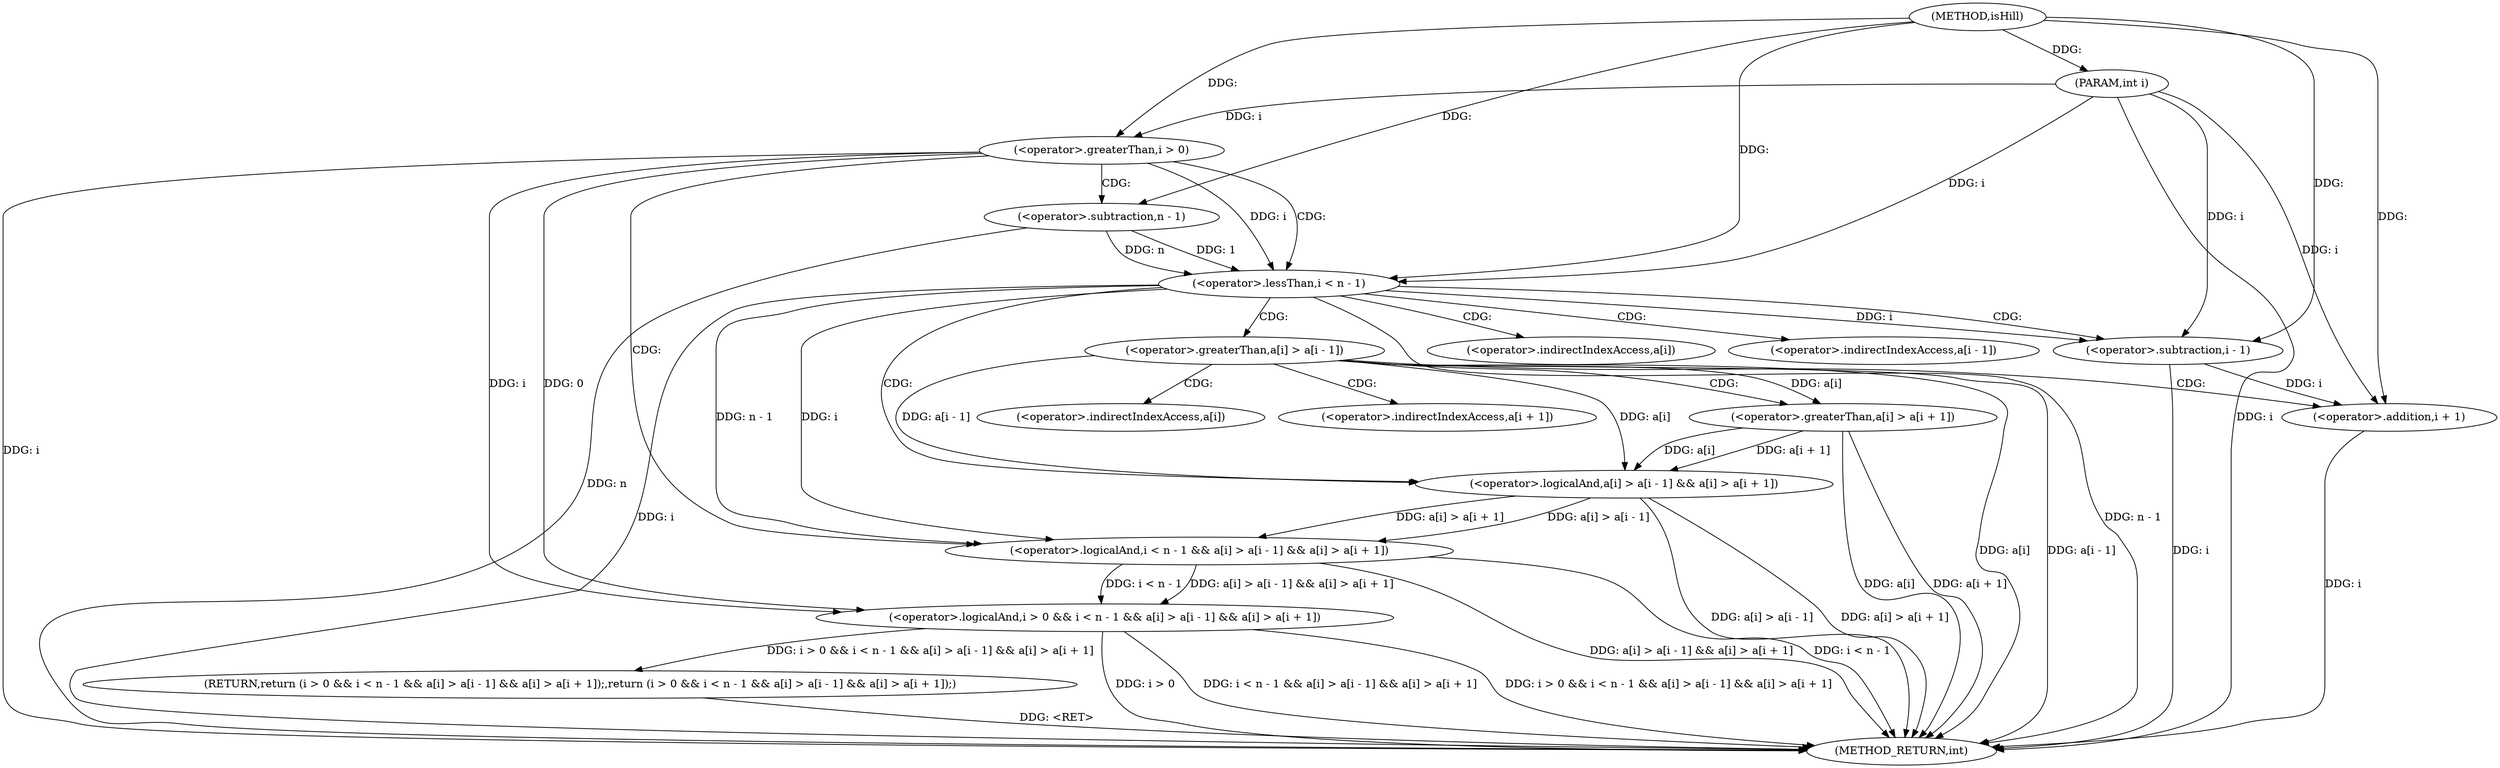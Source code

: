digraph "isHill" {  
"1000135" [label = "(METHOD,isHill)" ]
"1000168" [label = "(METHOD_RETURN,int)" ]
"1000136" [label = "(PARAM,int i)" ]
"1000138" [label = "(RETURN,return (i > 0 && i < n - 1 && a[i] > a[i - 1] && a[i] > a[i + 1]);,return (i > 0 && i < n - 1 && a[i] > a[i - 1] && a[i] > a[i + 1]);)" ]
"1000139" [label = "(<operator>.logicalAnd,i > 0 && i < n - 1 && a[i] > a[i - 1] && a[i] > a[i + 1])" ]
"1000140" [label = "(<operator>.greaterThan,i > 0)" ]
"1000143" [label = "(<operator>.logicalAnd,i < n - 1 && a[i] > a[i - 1] && a[i] > a[i + 1])" ]
"1000144" [label = "(<operator>.lessThan,i < n - 1)" ]
"1000149" [label = "(<operator>.logicalAnd,a[i] > a[i - 1] && a[i] > a[i + 1])" ]
"1000146" [label = "(<operator>.subtraction,n - 1)" ]
"1000150" [label = "(<operator>.greaterThan,a[i] > a[i - 1])" ]
"1000159" [label = "(<operator>.greaterThan,a[i] > a[i + 1])" ]
"1000156" [label = "(<operator>.subtraction,i - 1)" ]
"1000165" [label = "(<operator>.addition,i + 1)" ]
"1000151" [label = "(<operator>.indirectIndexAccess,a[i])" ]
"1000154" [label = "(<operator>.indirectIndexAccess,a[i - 1])" ]
"1000160" [label = "(<operator>.indirectIndexAccess,a[i])" ]
"1000163" [label = "(<operator>.indirectIndexAccess,a[i + 1])" ]
  "1000136" -> "1000168"  [ label = "DDG: i"] 
  "1000140" -> "1000168"  [ label = "DDG: i"] 
  "1000139" -> "1000168"  [ label = "DDG: i > 0"] 
  "1000144" -> "1000168"  [ label = "DDG: i"] 
  "1000144" -> "1000168"  [ label = "DDG: n - 1"] 
  "1000143" -> "1000168"  [ label = "DDG: i < n - 1"] 
  "1000150" -> "1000168"  [ label = "DDG: a[i]"] 
  "1000156" -> "1000168"  [ label = "DDG: i"] 
  "1000150" -> "1000168"  [ label = "DDG: a[i - 1]"] 
  "1000149" -> "1000168"  [ label = "DDG: a[i] > a[i - 1]"] 
  "1000159" -> "1000168"  [ label = "DDG: a[i]"] 
  "1000165" -> "1000168"  [ label = "DDG: i"] 
  "1000159" -> "1000168"  [ label = "DDG: a[i + 1]"] 
  "1000149" -> "1000168"  [ label = "DDG: a[i] > a[i + 1]"] 
  "1000143" -> "1000168"  [ label = "DDG: a[i] > a[i - 1] && a[i] > a[i + 1]"] 
  "1000139" -> "1000168"  [ label = "DDG: i < n - 1 && a[i] > a[i - 1] && a[i] > a[i + 1]"] 
  "1000139" -> "1000168"  [ label = "DDG: i > 0 && i < n - 1 && a[i] > a[i - 1] && a[i] > a[i + 1]"] 
  "1000138" -> "1000168"  [ label = "DDG: <RET>"] 
  "1000146" -> "1000168"  [ label = "DDG: n"] 
  "1000135" -> "1000136"  [ label = "DDG: "] 
  "1000139" -> "1000138"  [ label = "DDG: i > 0 && i < n - 1 && a[i] > a[i - 1] && a[i] > a[i + 1]"] 
  "1000140" -> "1000139"  [ label = "DDG: 0"] 
  "1000140" -> "1000139"  [ label = "DDG: i"] 
  "1000143" -> "1000139"  [ label = "DDG: i < n - 1"] 
  "1000143" -> "1000139"  [ label = "DDG: a[i] > a[i - 1] && a[i] > a[i + 1]"] 
  "1000136" -> "1000140"  [ label = "DDG: i"] 
  "1000135" -> "1000140"  [ label = "DDG: "] 
  "1000144" -> "1000143"  [ label = "DDG: n - 1"] 
  "1000144" -> "1000143"  [ label = "DDG: i"] 
  "1000149" -> "1000143"  [ label = "DDG: a[i] > a[i + 1]"] 
  "1000149" -> "1000143"  [ label = "DDG: a[i] > a[i - 1]"] 
  "1000140" -> "1000144"  [ label = "DDG: i"] 
  "1000136" -> "1000144"  [ label = "DDG: i"] 
  "1000135" -> "1000144"  [ label = "DDG: "] 
  "1000146" -> "1000144"  [ label = "DDG: 1"] 
  "1000146" -> "1000144"  [ label = "DDG: n"] 
  "1000150" -> "1000149"  [ label = "DDG: a[i - 1]"] 
  "1000150" -> "1000149"  [ label = "DDG: a[i]"] 
  "1000159" -> "1000149"  [ label = "DDG: a[i + 1]"] 
  "1000159" -> "1000149"  [ label = "DDG: a[i]"] 
  "1000135" -> "1000146"  [ label = "DDG: "] 
  "1000150" -> "1000159"  [ label = "DDG: a[i]"] 
  "1000144" -> "1000156"  [ label = "DDG: i"] 
  "1000136" -> "1000156"  [ label = "DDG: i"] 
  "1000135" -> "1000156"  [ label = "DDG: "] 
  "1000156" -> "1000165"  [ label = "DDG: i"] 
  "1000136" -> "1000165"  [ label = "DDG: i"] 
  "1000135" -> "1000165"  [ label = "DDG: "] 
  "1000140" -> "1000143"  [ label = "CDG: "] 
  "1000140" -> "1000146"  [ label = "CDG: "] 
  "1000140" -> "1000144"  [ label = "CDG: "] 
  "1000144" -> "1000156"  [ label = "CDG: "] 
  "1000144" -> "1000154"  [ label = "CDG: "] 
  "1000144" -> "1000151"  [ label = "CDG: "] 
  "1000144" -> "1000150"  [ label = "CDG: "] 
  "1000144" -> "1000149"  [ label = "CDG: "] 
  "1000150" -> "1000163"  [ label = "CDG: "] 
  "1000150" -> "1000159"  [ label = "CDG: "] 
  "1000150" -> "1000160"  [ label = "CDG: "] 
  "1000150" -> "1000165"  [ label = "CDG: "] 
}
